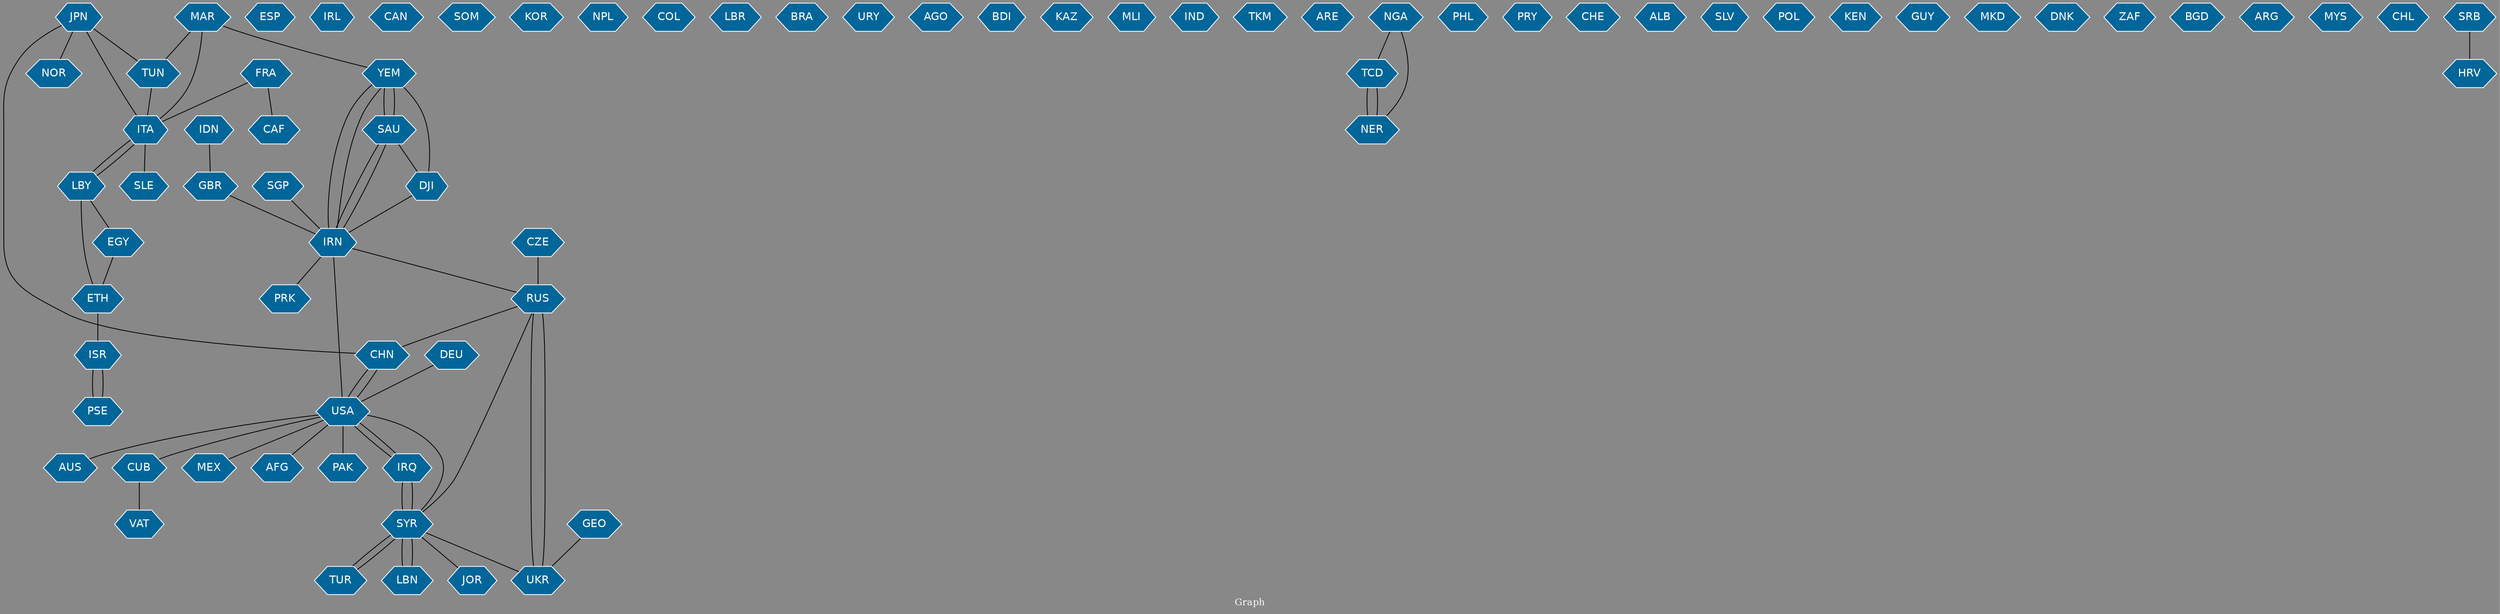 // Countries together in item graph
graph {
	graph [bgcolor="#888888" fontcolor=white fontsize=12 label="Graph" outputorder=edgesfirst overlap=prism]
	node [color=white fillcolor="#006699" fontcolor=white fontname=Helvetica shape=hexagon style=filled]
	edge [arrowhead=open color=black fontcolor=white fontname=Courier fontsize=12]
		YEM [label=YEM]
		LBY [label=LBY]
		ITA [label=ITA]
		GBR [label=GBR]
		USA [label=USA]
		IRQ [label=IRQ]
		SYR [label=SYR]
		UKR [label=UKR]
		ESP [label=ESP]
		MAR [label=MAR]
		RUS [label=RUS]
		AUS [label=AUS]
		IRL [label=IRL]
		CAN [label=CAN]
		CUB [label=CUB]
		SOM [label=SOM]
		DEU [label=DEU]
		KOR [label=KOR]
		SAU [label=SAU]
		VAT [label=VAT]
		IRN [label=IRN]
		NPL [label=NPL]
		COL [label=COL]
		ISR [label=ISR]
		LBR [label=LBR]
		DJI [label=DJI]
		MEX [label=MEX]
		PSE [label=PSE]
		SLE [label=SLE]
		BRA [label=BRA]
		CHN [label=CHN]
		URY [label=URY]
		AGO [label=AGO]
		FRA [label=FRA]
		BDI [label=BDI]
		AFG [label=AFG]
		KAZ [label=KAZ]
		JOR [label=JOR]
		MLI [label=MLI]
		CZE [label=CZE]
		IND [label=IND]
		TKM [label=TKM]
		ARE [label=ARE]
		JPN [label=JPN]
		TUN [label=TUN]
		NGA [label=NGA]
		TCD [label=TCD]
		NER [label=NER]
		PHL [label=PHL]
		TUR [label=TUR]
		PRY [label=PRY]
		CHE [label=CHE]
		GEO [label=GEO]
		PAK [label=PAK]
		ALB [label=ALB]
		NOR [label=NOR]
		SLV [label=SLV]
		EGY [label=EGY]
		ETH [label=ETH]
		LBN [label=LBN]
		POL [label=POL]
		KEN [label=KEN]
		PRK [label=PRK]
		CAF [label=CAF]
		IDN [label=IDN]
		GUY [label=GUY]
		MKD [label=MKD]
		DNK [label=DNK]
		ZAF [label=ZAF]
		BGD [label=BGD]
		ARG [label=ARG]
		SGP [label=SGP]
		MYS [label=MYS]
		CHL [label=CHL]
		SRB [label=SRB]
		HRV [label=HRV]
			IRN -- RUS [weight=1]
			USA -- AUS [weight=1]
			SYR -- IRQ [weight=2]
			TUR -- SYR [weight=2]
			ISR -- PSE [weight=1]
			SYR -- TUR [weight=1]
			UKR -- RUS [weight=12]
			EGY -- ETH [weight=1]
			FRA -- CAF [weight=1]
			CHN -- USA [weight=1]
			FRA -- ITA [weight=1]
			ETH -- ISR [weight=1]
			SAU -- YEM [weight=3]
			DJI -- IRN [weight=1]
			JPN -- TUN [weight=1]
			SAU -- IRN [weight=1]
			IRQ -- USA [weight=1]
			SAU -- DJI [weight=1]
			GBR -- IRN [weight=3]
			MAR -- TUN [weight=1]
			LBY -- EGY [weight=1]
			ITA -- LBY [weight=1]
			TCD -- NER [weight=1]
			SYR -- JOR [weight=1]
			USA -- AFG [weight=1]
			JPN -- NOR [weight=1]
			YEM -- IRN [weight=1]
			SYR -- LBN [weight=2]
			SYR -- UKR [weight=1]
			USA -- SYR [weight=1]
			IRN -- SAU [weight=1]
			MAR -- YEM [weight=1]
			MAR -- ITA [weight=1]
			USA -- IRQ [weight=1]
			USA -- MEX [weight=1]
			CZE -- RUS [weight=1]
			TUN -- ITA [weight=2]
			RUS -- CHN [weight=1]
			USA -- CUB [weight=1]
			LBN -- SYR [weight=1]
			DEU -- USA [weight=1]
			RUS -- UKR [weight=7]
			IRQ -- SYR [weight=2]
			PSE -- ISR [weight=1]
			GEO -- UKR [weight=1]
			NGA -- NER [weight=1]
			IRN -- PRK [weight=2]
			USA -- CHN [weight=1]
			CUB -- VAT [weight=1]
			JPN -- CHN [weight=1]
			LBY -- ETH [weight=1]
			JPN -- ITA [weight=1]
			ITA -- SLE [weight=1]
			SGP -- IRN [weight=1]
			SYR -- RUS [weight=1]
			DJI -- YEM [weight=1]
			IRN -- YEM [weight=3]
			NGA -- TCD [weight=1]
			USA -- IRN [weight=2]
			USA -- PAK [weight=2]
			NER -- TCD [weight=1]
			IDN -- GBR [weight=1]
			YEM -- SAU [weight=9]
			LBY -- ITA [weight=1]
			SRB -- HRV [weight=1]
}